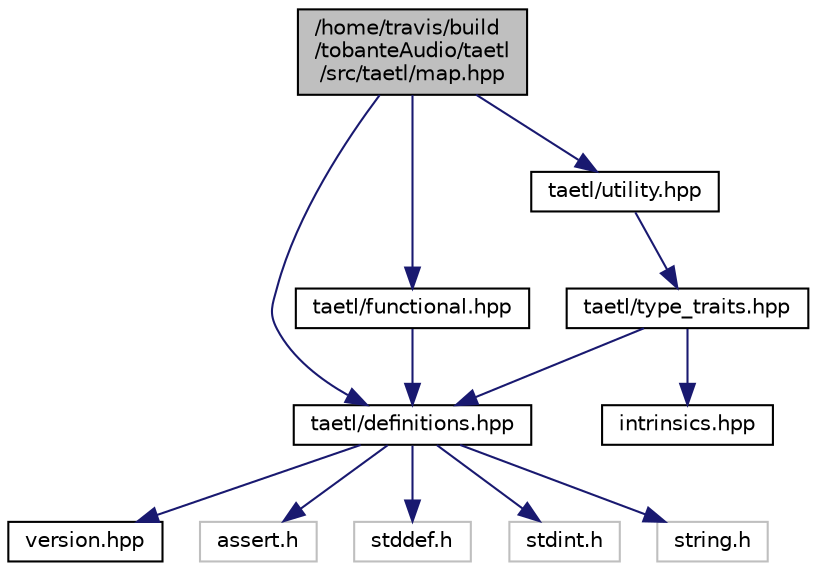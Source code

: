digraph "/home/travis/build/tobanteAudio/taetl/src/taetl/map.hpp"
{
  edge [fontname="Helvetica",fontsize="10",labelfontname="Helvetica",labelfontsize="10"];
  node [fontname="Helvetica",fontsize="10",shape=record];
  Node0 [label="/home/travis/build\l/tobanteAudio/taetl\l/src/taetl/map.hpp",height=0.2,width=0.4,color="black", fillcolor="grey75", style="filled", fontcolor="black"];
  Node0 -> Node1 [color="midnightblue",fontsize="10",style="solid",fontname="Helvetica"];
  Node1 [label="taetl/definitions.hpp",height=0.2,width=0.4,color="black", fillcolor="white", style="filled",URL="$definitions_8hpp.html"];
  Node1 -> Node2 [color="midnightblue",fontsize="10",style="solid",fontname="Helvetica"];
  Node2 [label="version.hpp",height=0.2,width=0.4,color="black", fillcolor="white", style="filled",URL="$version_8hpp.html"];
  Node1 -> Node3 [color="midnightblue",fontsize="10",style="solid",fontname="Helvetica"];
  Node3 [label="assert.h",height=0.2,width=0.4,color="grey75", fillcolor="white", style="filled"];
  Node1 -> Node4 [color="midnightblue",fontsize="10",style="solid",fontname="Helvetica"];
  Node4 [label="stddef.h",height=0.2,width=0.4,color="grey75", fillcolor="white", style="filled"];
  Node1 -> Node5 [color="midnightblue",fontsize="10",style="solid",fontname="Helvetica"];
  Node5 [label="stdint.h",height=0.2,width=0.4,color="grey75", fillcolor="white", style="filled"];
  Node1 -> Node6 [color="midnightblue",fontsize="10",style="solid",fontname="Helvetica"];
  Node6 [label="string.h",height=0.2,width=0.4,color="grey75", fillcolor="white", style="filled"];
  Node0 -> Node7 [color="midnightblue",fontsize="10",style="solid",fontname="Helvetica"];
  Node7 [label="taetl/functional.hpp",height=0.2,width=0.4,color="black", fillcolor="white", style="filled",URL="$functional_8hpp.html"];
  Node7 -> Node1 [color="midnightblue",fontsize="10",style="solid",fontname="Helvetica"];
  Node0 -> Node8 [color="midnightblue",fontsize="10",style="solid",fontname="Helvetica"];
  Node8 [label="taetl/utility.hpp",height=0.2,width=0.4,color="black", fillcolor="white", style="filled",URL="$utility_8hpp.html"];
  Node8 -> Node9 [color="midnightblue",fontsize="10",style="solid",fontname="Helvetica"];
  Node9 [label="taetl/type_traits.hpp",height=0.2,width=0.4,color="black", fillcolor="white", style="filled",URL="$type__traits_8hpp.html"];
  Node9 -> Node1 [color="midnightblue",fontsize="10",style="solid",fontname="Helvetica"];
  Node9 -> Node10 [color="midnightblue",fontsize="10",style="solid",fontname="Helvetica"];
  Node10 [label="intrinsics.hpp",height=0.2,width=0.4,color="black", fillcolor="white", style="filled",URL="$intrinsics_8hpp.html"];
}
